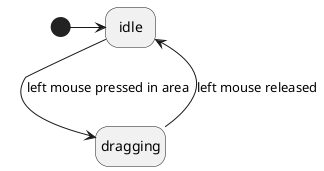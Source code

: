 @startuml
'https://plantuml.com/state-diagram

hide empty description

state idle
state dragging

[*] -> idle

idle --> dragging : left mouse pressed in area

dragging --> idle : left mouse released

@enduml
